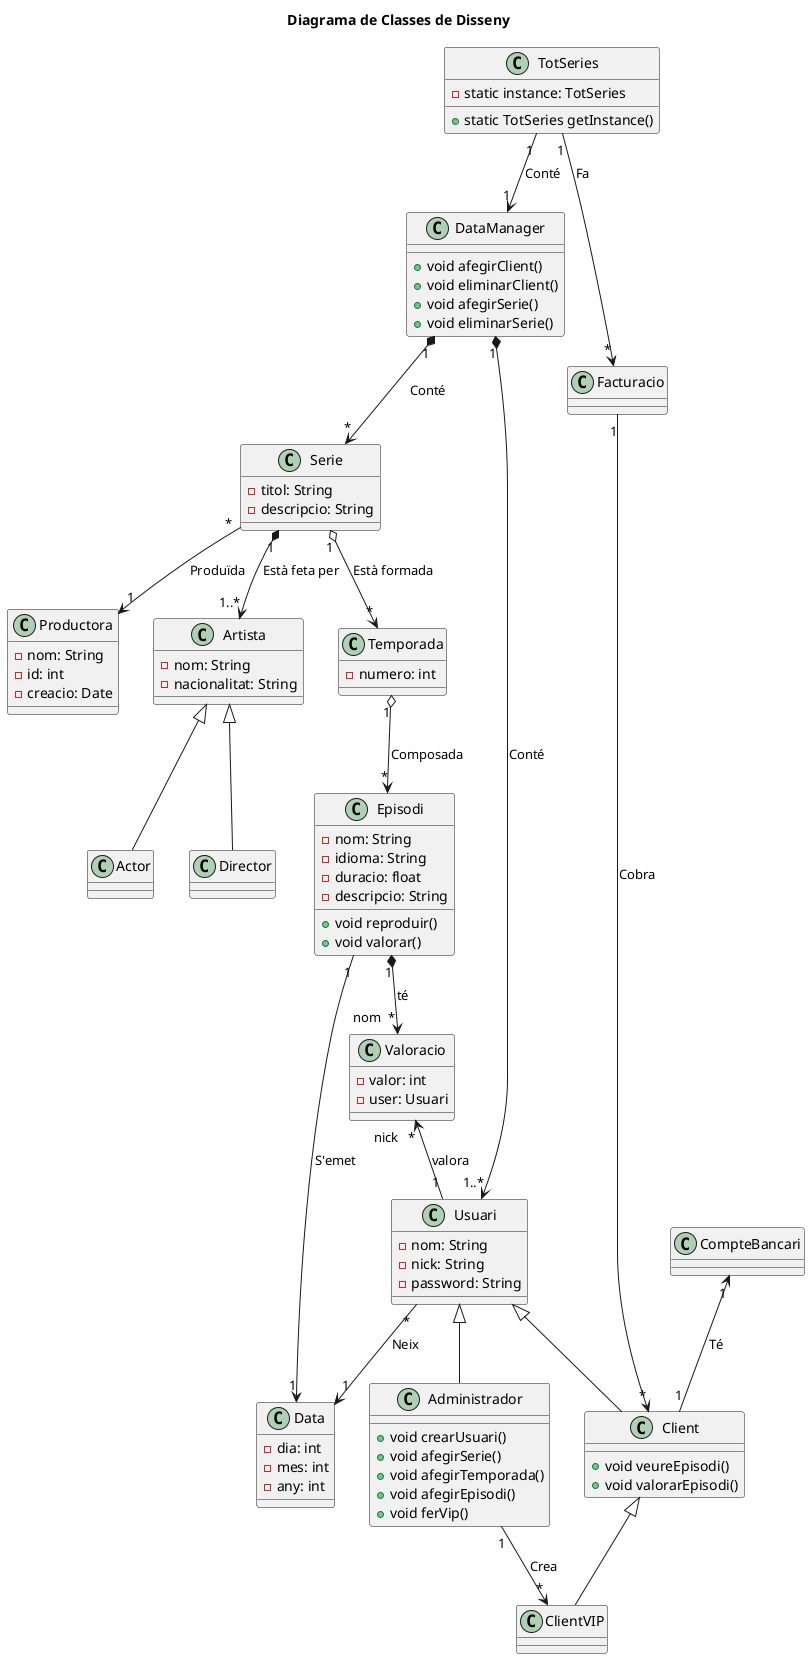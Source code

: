 @startuml

title Diagrama de Classes de Disseny

class TotSeries {
- static instance: TotSeries
+ static TotSeries getInstance()
}

class Administrador {
+ void crearUsuari()
+ void afegirSerie()
+ void afegirTemporada()
+ void afegirEpisodi()
+ void ferVip()
}

class ClientVIP
class Serie {
- titol: String
- descripcio: String
}
class Actor
class Director

class DataManager {
+ void afegirClient()
+ void eliminarClient()
+ void afegirSerie()
+ void eliminarSerie()
}

class CompteBancari



class Facturacio {
}

class Productora{
- nom: String 
- id: int
- creacio: Date
}

class Artista{
- nom: String
- nacionalitat: String
}

class Usuari{
- nom: String
- nick: String
- password: String
}

class Client {
+ void veureEpisodi()
+ void valorarEpisodi()
}

class Temporada{
- numero: int
}

class Episodi{
- nom: String
- idioma: String
- duracio: float
- descripcio: String
+ void reproduir()
+ void valorar()
}

class Data{
- dia: int
- mes: int
- any: int
}

class Valoracio{
- valor: int
- user: Usuari
}


DataManager "1" *--> "1..*" Usuari: Conté
TotSeries "1" --> "*" Facturacio: Fa
DataManager "1" *--> "*" Serie: Conté
TotSeries "1" --> "1" DataManager: Conté
Usuari <|-- Administrador
Usuari <|-- Client
Client <|-- ClientVIP
CompteBancari "1" <-- "1" Client: Té
Administrador "1" --> "*" ClientVIP: Crea
Serie "1" o--> "*" Temporada: Està formada
Serie "1" *--> "1..*" Artista: Està feta per
Artista <|-- Director
Artista <|-- Actor
Serie "*" --> "1" Productora: Produïda
Temporada "1" o--> "*" Episodi: Composada
Episodi "1" *--> "nom  *" Valoracio: té
Valoracio  "nick   *" <-- "1" Usuari: valora 
Episodi "1" --> "1" Data: S'emet
Usuari "*" --> "1" Data: Neix
Facturacio "1" --> "*" Client: Cobra

@enduml
